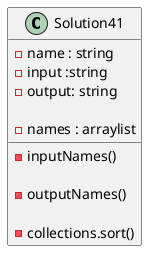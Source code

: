 /*
 *  UCF COP3330 Fall 2021 Assignment 4 Solutions
 *  Copyright 2021 Brandon Sanders
 */
@startuml
class Solution41{
-name : string
-input :string
-output: string

'dynamically create an array of names to be sorted
-names : arraylist

'going to take input from the docs directory as it is to pass along
'to a different method
-inputNames()

'going to take input from the collections sorter and print it to the output file
-outputNames()

-collections.sort()

'dynamically sort the list of names whats read by the input file
'to be sorted

}


'i think it is able to be made in one class
'that breaks it down into multiple methods instead of multiple
'classes to try and read and sort something also so that
'any future additions of classes are able to use the output
'this produces
@enduml